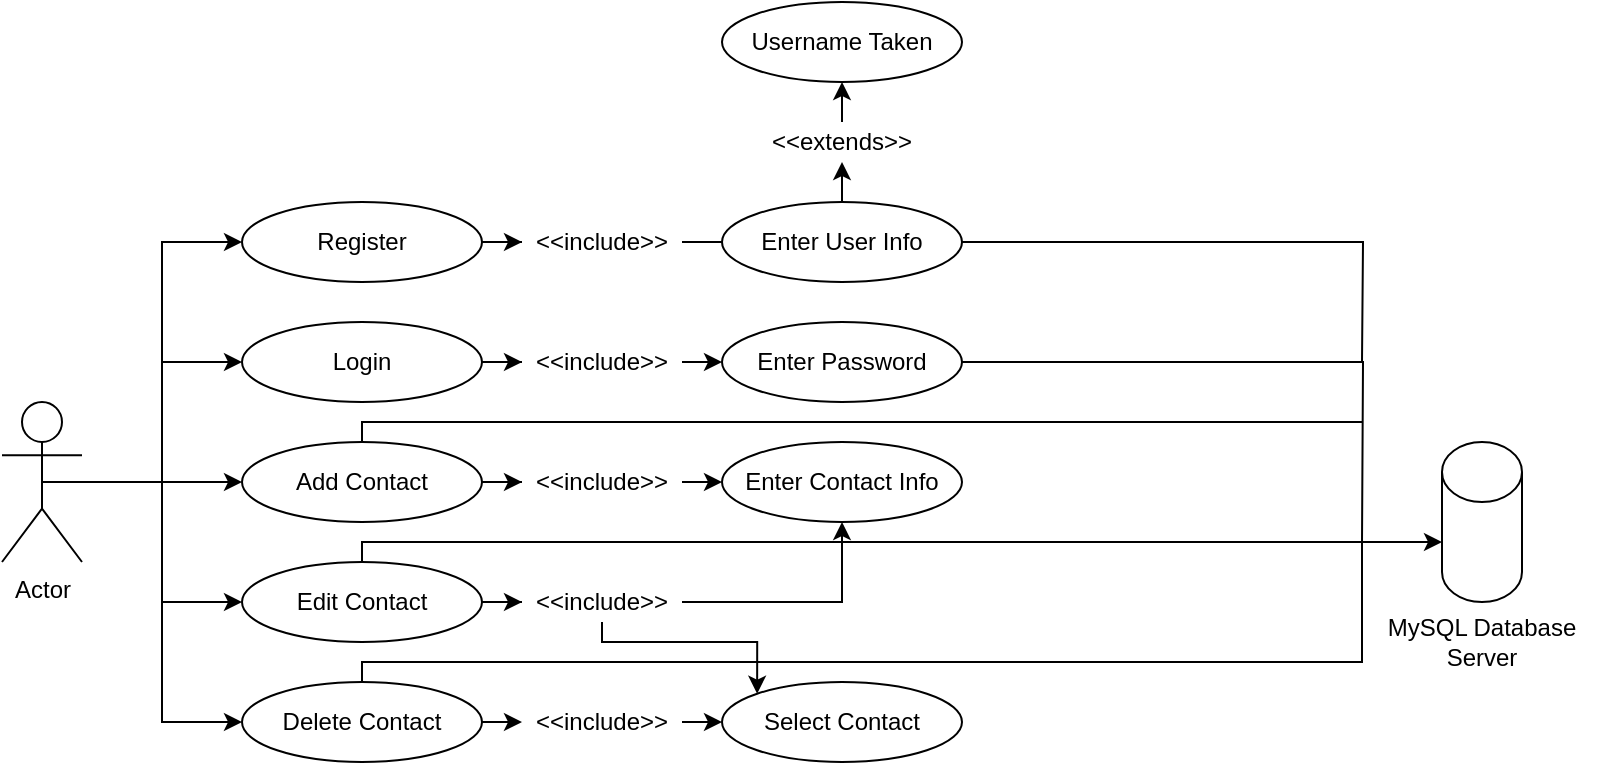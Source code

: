 <mxfile version="13.6.6" type="github">
  <diagram id="ournAG2Iq5no_DVx5JI3" name="Page-1">
    <mxGraphModel dx="1038" dy="575" grid="1" gridSize="10" guides="1" tooltips="1" connect="1" arrows="1" fold="1" page="1" pageScale="1" pageWidth="850" pageHeight="1100" math="0" shadow="0">
      <root>
        <mxCell id="0" />
        <mxCell id="1" parent="0" />
        <mxCell id="oQQAV7WlmfNfY7A_2i-B-12" style="edgeStyle=orthogonalEdgeStyle;rounded=0;orthogonalLoop=1;jettySize=auto;html=1;exitX=0.5;exitY=0.5;exitDx=0;exitDy=0;exitPerimeter=0;" edge="1" parent="1" source="oQQAV7WlmfNfY7A_2i-B-1" target="oQQAV7WlmfNfY7A_2i-B-11">
          <mxGeometry relative="1" as="geometry">
            <Array as="points">
              <mxPoint x="120" y="300" />
              <mxPoint x="120" y="180" />
            </Array>
          </mxGeometry>
        </mxCell>
        <mxCell id="oQQAV7WlmfNfY7A_2i-B-13" style="edgeStyle=orthogonalEdgeStyle;rounded=0;orthogonalLoop=1;jettySize=auto;html=1;exitX=0.5;exitY=0.5;exitDx=0;exitDy=0;exitPerimeter=0;" edge="1" parent="1" source="oQQAV7WlmfNfY7A_2i-B-1" target="oQQAV7WlmfNfY7A_2i-B-10">
          <mxGeometry relative="1" as="geometry">
            <Array as="points">
              <mxPoint x="120" y="300" />
              <mxPoint x="120" y="240" />
            </Array>
          </mxGeometry>
        </mxCell>
        <mxCell id="oQQAV7WlmfNfY7A_2i-B-37" style="edgeStyle=orthogonalEdgeStyle;rounded=0;orthogonalLoop=1;jettySize=auto;html=1;exitX=0.5;exitY=0.5;exitDx=0;exitDy=0;exitPerimeter=0;entryX=0;entryY=0.5;entryDx=0;entryDy=0;" edge="1" parent="1" source="oQQAV7WlmfNfY7A_2i-B-1" target="oQQAV7WlmfNfY7A_2i-B-36">
          <mxGeometry relative="1" as="geometry" />
        </mxCell>
        <mxCell id="oQQAV7WlmfNfY7A_2i-B-48" style="edgeStyle=orthogonalEdgeStyle;rounded=0;orthogonalLoop=1;jettySize=auto;html=1;exitX=0.5;exitY=0.5;exitDx=0;exitDy=0;exitPerimeter=0;entryX=0;entryY=0.5;entryDx=0;entryDy=0;" edge="1" parent="1" source="oQQAV7WlmfNfY7A_2i-B-1" target="oQQAV7WlmfNfY7A_2i-B-44">
          <mxGeometry relative="1" as="geometry" />
        </mxCell>
        <mxCell id="oQQAV7WlmfNfY7A_2i-B-50" style="edgeStyle=orthogonalEdgeStyle;rounded=0;orthogonalLoop=1;jettySize=auto;html=1;exitX=0.5;exitY=0.5;exitDx=0;exitDy=0;exitPerimeter=0;entryX=0;entryY=0.5;entryDx=0;entryDy=0;" edge="1" parent="1" source="oQQAV7WlmfNfY7A_2i-B-1" target="oQQAV7WlmfNfY7A_2i-B-49">
          <mxGeometry relative="1" as="geometry" />
        </mxCell>
        <mxCell id="oQQAV7WlmfNfY7A_2i-B-1" value="Actor" style="shape=umlActor;verticalLabelPosition=bottom;verticalAlign=top;html=1;outlineConnect=0;" vertex="1" parent="1">
          <mxGeometry x="40" y="260" width="40" height="80" as="geometry" />
        </mxCell>
        <mxCell id="oQQAV7WlmfNfY7A_2i-B-5" value="" style="shape=cylinder2;whiteSpace=wrap;html=1;boundedLbl=1;backgroundOutline=1;size=15;" vertex="1" parent="1">
          <mxGeometry x="760" y="280" width="40" height="80" as="geometry" />
        </mxCell>
        <mxCell id="oQQAV7WlmfNfY7A_2i-B-6" value="MySQL Database Server" style="text;html=1;strokeColor=none;fillColor=none;align=center;verticalAlign=middle;whiteSpace=wrap;rounded=0;" vertex="1" parent="1">
          <mxGeometry x="720" y="360" width="120" height="40" as="geometry" />
        </mxCell>
        <mxCell id="oQQAV7WlmfNfY7A_2i-B-33" style="edgeStyle=orthogonalEdgeStyle;rounded=0;orthogonalLoop=1;jettySize=auto;html=1;exitX=1;exitY=0.5;exitDx=0;exitDy=0;" edge="1" parent="1" source="oQQAV7WlmfNfY7A_2i-B-10" target="oQQAV7WlmfNfY7A_2i-B-32">
          <mxGeometry relative="1" as="geometry" />
        </mxCell>
        <mxCell id="oQQAV7WlmfNfY7A_2i-B-10" value="Login" style="ellipse;whiteSpace=wrap;html=1;" vertex="1" parent="1">
          <mxGeometry x="160" y="220" width="120" height="40" as="geometry" />
        </mxCell>
        <mxCell id="oQQAV7WlmfNfY7A_2i-B-29" style="edgeStyle=orthogonalEdgeStyle;rounded=0;orthogonalLoop=1;jettySize=auto;html=1;exitX=1;exitY=0.5;exitDx=0;exitDy=0;" edge="1" parent="1" source="oQQAV7WlmfNfY7A_2i-B-11" target="oQQAV7WlmfNfY7A_2i-B-28">
          <mxGeometry relative="1" as="geometry" />
        </mxCell>
        <mxCell id="oQQAV7WlmfNfY7A_2i-B-11" value="Register" style="ellipse;whiteSpace=wrap;html=1;" vertex="1" parent="1">
          <mxGeometry x="160" y="160" width="120" height="40" as="geometry" />
        </mxCell>
        <mxCell id="oQQAV7WlmfNfY7A_2i-B-75" style="edgeStyle=orthogonalEdgeStyle;rounded=0;orthogonalLoop=1;jettySize=auto;html=1;exitX=1;exitY=0.5;exitDx=0;exitDy=0;endArrow=none;endFill=0;" edge="1" parent="1" source="oQQAV7WlmfNfY7A_2i-B-17">
          <mxGeometry relative="1" as="geometry">
            <mxPoint x="720" y="240" as="targetPoint" />
          </mxGeometry>
        </mxCell>
        <mxCell id="oQQAV7WlmfNfY7A_2i-B-14" value="Username Taken" style="ellipse;whiteSpace=wrap;html=1;" vertex="1" parent="1">
          <mxGeometry x="400" y="60" width="120" height="40" as="geometry" />
        </mxCell>
        <mxCell id="oQQAV7WlmfNfY7A_2i-B-72" style="edgeStyle=orthogonalEdgeStyle;rounded=0;orthogonalLoop=1;jettySize=auto;html=1;exitX=0.5;exitY=0;exitDx=0;exitDy=0;entryX=0.5;entryY=1;entryDx=0;entryDy=0;endArrow=classic;endFill=1;" edge="1" parent="1" source="oQQAV7WlmfNfY7A_2i-B-17" target="oQQAV7WlmfNfY7A_2i-B-20">
          <mxGeometry relative="1" as="geometry" />
        </mxCell>
        <mxCell id="oQQAV7WlmfNfY7A_2i-B-17" value="Enter User Info" style="ellipse;whiteSpace=wrap;html=1;" vertex="1" parent="1">
          <mxGeometry x="400" y="160" width="120" height="40" as="geometry" />
        </mxCell>
        <mxCell id="oQQAV7WlmfNfY7A_2i-B-73" style="edgeStyle=orthogonalEdgeStyle;rounded=0;orthogonalLoop=1;jettySize=auto;html=1;exitX=0.5;exitY=0;exitDx=0;exitDy=0;entryX=0.5;entryY=1;entryDx=0;entryDy=0;endArrow=classic;endFill=1;" edge="1" parent="1" source="oQQAV7WlmfNfY7A_2i-B-20" target="oQQAV7WlmfNfY7A_2i-B-14">
          <mxGeometry relative="1" as="geometry" />
        </mxCell>
        <mxCell id="oQQAV7WlmfNfY7A_2i-B-20" value="&amp;lt;&amp;lt;extends&amp;gt;&amp;gt;" style="text;html=1;strokeColor=none;fillColor=none;align=center;verticalAlign=middle;whiteSpace=wrap;rounded=0;" vertex="1" parent="1">
          <mxGeometry x="420" y="120" width="80" height="20" as="geometry" />
        </mxCell>
        <mxCell id="oQQAV7WlmfNfY7A_2i-B-22" style="edgeStyle=orthogonalEdgeStyle;rounded=0;orthogonalLoop=1;jettySize=auto;html=1;exitX=0.5;exitY=1;exitDx=0;exitDy=0;" edge="1" parent="1" source="oQQAV7WlmfNfY7A_2i-B-20" target="oQQAV7WlmfNfY7A_2i-B-20">
          <mxGeometry relative="1" as="geometry" />
        </mxCell>
        <mxCell id="oQQAV7WlmfNfY7A_2i-B-69" style="edgeStyle=orthogonalEdgeStyle;rounded=0;orthogonalLoop=1;jettySize=auto;html=1;exitX=1;exitY=0.5;exitDx=0;exitDy=0;entryX=0;entryY=0.5;entryDx=0;entryDy=0;endArrow=none;endFill=0;" edge="1" parent="1" source="oQQAV7WlmfNfY7A_2i-B-28" target="oQQAV7WlmfNfY7A_2i-B-17">
          <mxGeometry relative="1" as="geometry" />
        </mxCell>
        <mxCell id="oQQAV7WlmfNfY7A_2i-B-28" value="&amp;lt;&amp;lt;include&amp;gt;&amp;gt;" style="text;html=1;strokeColor=none;fillColor=none;align=center;verticalAlign=middle;whiteSpace=wrap;rounded=0;" vertex="1" parent="1">
          <mxGeometry x="300" y="170" width="80" height="20" as="geometry" />
        </mxCell>
        <mxCell id="oQQAV7WlmfNfY7A_2i-B-79" style="edgeStyle=orthogonalEdgeStyle;rounded=0;orthogonalLoop=1;jettySize=auto;html=1;exitX=1;exitY=0.5;exitDx=0;exitDy=0;endArrow=none;endFill=0;" edge="1" parent="1" source="oQQAV7WlmfNfY7A_2i-B-31">
          <mxGeometry relative="1" as="geometry">
            <mxPoint x="720" y="330" as="targetPoint" />
          </mxGeometry>
        </mxCell>
        <mxCell id="oQQAV7WlmfNfY7A_2i-B-31" value="Enter Password" style="ellipse;whiteSpace=wrap;html=1;" vertex="1" parent="1">
          <mxGeometry x="400" y="220" width="120" height="40" as="geometry" />
        </mxCell>
        <mxCell id="oQQAV7WlmfNfY7A_2i-B-34" style="edgeStyle=orthogonalEdgeStyle;rounded=0;orthogonalLoop=1;jettySize=auto;html=1;exitX=1;exitY=0.5;exitDx=0;exitDy=0;entryX=0;entryY=0.5;entryDx=0;entryDy=0;" edge="1" parent="1" source="oQQAV7WlmfNfY7A_2i-B-32" target="oQQAV7WlmfNfY7A_2i-B-31">
          <mxGeometry relative="1" as="geometry" />
        </mxCell>
        <mxCell id="oQQAV7WlmfNfY7A_2i-B-32" value="&amp;lt;&amp;lt;include&amp;gt;&amp;gt;" style="text;html=1;strokeColor=none;fillColor=none;align=center;verticalAlign=middle;whiteSpace=wrap;rounded=0;" vertex="1" parent="1">
          <mxGeometry x="300" y="230" width="80" height="20" as="geometry" />
        </mxCell>
        <mxCell id="oQQAV7WlmfNfY7A_2i-B-41" style="edgeStyle=orthogonalEdgeStyle;rounded=0;orthogonalLoop=1;jettySize=auto;html=1;exitX=1;exitY=0.5;exitDx=0;exitDy=0;" edge="1" parent="1" source="oQQAV7WlmfNfY7A_2i-B-36" target="oQQAV7WlmfNfY7A_2i-B-40">
          <mxGeometry relative="1" as="geometry" />
        </mxCell>
        <mxCell id="oQQAV7WlmfNfY7A_2i-B-78" style="edgeStyle=orthogonalEdgeStyle;rounded=0;orthogonalLoop=1;jettySize=auto;html=1;exitX=0.5;exitY=0;exitDx=0;exitDy=0;endArrow=none;endFill=0;" edge="1" parent="1" source="oQQAV7WlmfNfY7A_2i-B-36">
          <mxGeometry relative="1" as="geometry">
            <mxPoint x="720" y="270" as="targetPoint" />
            <Array as="points">
              <mxPoint x="220" y="270" />
            </Array>
          </mxGeometry>
        </mxCell>
        <mxCell id="oQQAV7WlmfNfY7A_2i-B-36" value="Add Contact" style="ellipse;whiteSpace=wrap;html=1;" vertex="1" parent="1">
          <mxGeometry x="160" y="280" width="120" height="40" as="geometry" />
        </mxCell>
        <mxCell id="oQQAV7WlmfNfY7A_2i-B-38" value="Enter Contact Info" style="ellipse;whiteSpace=wrap;html=1;" vertex="1" parent="1">
          <mxGeometry x="400" y="280" width="120" height="40" as="geometry" />
        </mxCell>
        <mxCell id="oQQAV7WlmfNfY7A_2i-B-42" style="edgeStyle=orthogonalEdgeStyle;rounded=0;orthogonalLoop=1;jettySize=auto;html=1;exitX=1;exitY=0.5;exitDx=0;exitDy=0;entryX=0;entryY=0.5;entryDx=0;entryDy=0;" edge="1" parent="1" source="oQQAV7WlmfNfY7A_2i-B-40" target="oQQAV7WlmfNfY7A_2i-B-38">
          <mxGeometry relative="1" as="geometry" />
        </mxCell>
        <mxCell id="oQQAV7WlmfNfY7A_2i-B-40" value="&amp;lt;&amp;lt;include&amp;gt;&amp;gt;" style="text;html=1;strokeColor=none;fillColor=none;align=center;verticalAlign=middle;whiteSpace=wrap;rounded=0;" vertex="1" parent="1">
          <mxGeometry x="300" y="290" width="80" height="20" as="geometry" />
        </mxCell>
        <mxCell id="oQQAV7WlmfNfY7A_2i-B-46" style="edgeStyle=orthogonalEdgeStyle;rounded=0;orthogonalLoop=1;jettySize=auto;html=1;exitX=1;exitY=0.5;exitDx=0;exitDy=0;" edge="1" parent="1" source="oQQAV7WlmfNfY7A_2i-B-44" target="oQQAV7WlmfNfY7A_2i-B-45">
          <mxGeometry relative="1" as="geometry" />
        </mxCell>
        <mxCell id="oQQAV7WlmfNfY7A_2i-B-67" style="edgeStyle=orthogonalEdgeStyle;rounded=0;orthogonalLoop=1;jettySize=auto;html=1;exitX=0.5;exitY=0;exitDx=0;exitDy=0;" edge="1" parent="1" source="oQQAV7WlmfNfY7A_2i-B-44" target="oQQAV7WlmfNfY7A_2i-B-5">
          <mxGeometry relative="1" as="geometry">
            <mxPoint x="220" y="330" as="targetPoint" />
            <Array as="points">
              <mxPoint x="220" y="330" />
            </Array>
          </mxGeometry>
        </mxCell>
        <mxCell id="oQQAV7WlmfNfY7A_2i-B-44" value="Edit Contact" style="ellipse;whiteSpace=wrap;html=1;" vertex="1" parent="1">
          <mxGeometry x="160" y="340" width="120" height="40" as="geometry" />
        </mxCell>
        <mxCell id="oQQAV7WlmfNfY7A_2i-B-56" style="edgeStyle=orthogonalEdgeStyle;rounded=0;orthogonalLoop=1;jettySize=auto;html=1;exitX=1;exitY=0.5;exitDx=0;exitDy=0;entryX=0.5;entryY=1;entryDx=0;entryDy=0;" edge="1" parent="1" source="oQQAV7WlmfNfY7A_2i-B-45" target="oQQAV7WlmfNfY7A_2i-B-38">
          <mxGeometry relative="1" as="geometry" />
        </mxCell>
        <mxCell id="oQQAV7WlmfNfY7A_2i-B-58" style="edgeStyle=orthogonalEdgeStyle;rounded=0;orthogonalLoop=1;jettySize=auto;html=1;exitX=0.5;exitY=1;exitDx=0;exitDy=0;entryX=0;entryY=0;entryDx=0;entryDy=0;" edge="1" parent="1" source="oQQAV7WlmfNfY7A_2i-B-45" target="oQQAV7WlmfNfY7A_2i-B-51">
          <mxGeometry relative="1" as="geometry">
            <Array as="points">
              <mxPoint x="340" y="380" />
              <mxPoint x="418" y="380" />
            </Array>
          </mxGeometry>
        </mxCell>
        <mxCell id="oQQAV7WlmfNfY7A_2i-B-45" value="&amp;lt;&amp;lt;include&amp;gt;&amp;gt;" style="text;html=1;strokeColor=none;fillColor=none;align=center;verticalAlign=middle;whiteSpace=wrap;rounded=0;" vertex="1" parent="1">
          <mxGeometry x="300" y="350" width="80" height="20" as="geometry" />
        </mxCell>
        <mxCell id="oQQAV7WlmfNfY7A_2i-B-61" style="edgeStyle=orthogonalEdgeStyle;rounded=0;orthogonalLoop=1;jettySize=auto;html=1;exitX=1;exitY=0.5;exitDx=0;exitDy=0;entryX=0;entryY=0.5;entryDx=0;entryDy=0;" edge="1" parent="1" source="oQQAV7WlmfNfY7A_2i-B-49" target="oQQAV7WlmfNfY7A_2i-B-60">
          <mxGeometry relative="1" as="geometry" />
        </mxCell>
        <mxCell id="oQQAV7WlmfNfY7A_2i-B-68" style="edgeStyle=orthogonalEdgeStyle;rounded=0;orthogonalLoop=1;jettySize=auto;html=1;exitX=0.5;exitY=0;exitDx=0;exitDy=0;endArrow=none;endFill=0;" edge="1" parent="1" source="oQQAV7WlmfNfY7A_2i-B-49">
          <mxGeometry relative="1" as="geometry">
            <mxPoint x="720" y="330" as="targetPoint" />
            <Array as="points">
              <mxPoint x="220" y="390" />
              <mxPoint x="720" y="390" />
            </Array>
          </mxGeometry>
        </mxCell>
        <mxCell id="oQQAV7WlmfNfY7A_2i-B-49" value="Delete Contact" style="ellipse;whiteSpace=wrap;html=1;" vertex="1" parent="1">
          <mxGeometry x="160" y="400" width="120" height="40" as="geometry" />
        </mxCell>
        <mxCell id="oQQAV7WlmfNfY7A_2i-B-54" style="edgeStyle=orthogonalEdgeStyle;rounded=0;orthogonalLoop=1;jettySize=auto;html=1;exitX=0.5;exitY=0;exitDx=0;exitDy=0;" edge="1" parent="1" source="oQQAV7WlmfNfY7A_2i-B-51">
          <mxGeometry relative="1" as="geometry">
            <mxPoint x="460" y="400" as="targetPoint" />
          </mxGeometry>
        </mxCell>
        <mxCell id="oQQAV7WlmfNfY7A_2i-B-51" value="Select Contact" style="ellipse;whiteSpace=wrap;html=1;" vertex="1" parent="1">
          <mxGeometry x="400" y="400" width="120" height="40" as="geometry" />
        </mxCell>
        <mxCell id="oQQAV7WlmfNfY7A_2i-B-62" style="edgeStyle=orthogonalEdgeStyle;rounded=0;orthogonalLoop=1;jettySize=auto;html=1;exitX=1;exitY=0.5;exitDx=0;exitDy=0;entryX=0;entryY=0.5;entryDx=0;entryDy=0;" edge="1" parent="1" source="oQQAV7WlmfNfY7A_2i-B-60" target="oQQAV7WlmfNfY7A_2i-B-51">
          <mxGeometry relative="1" as="geometry" />
        </mxCell>
        <mxCell id="oQQAV7WlmfNfY7A_2i-B-60" value="&amp;lt;&amp;lt;include&amp;gt;&amp;gt;" style="text;html=1;strokeColor=none;fillColor=none;align=center;verticalAlign=middle;whiteSpace=wrap;rounded=0;" vertex="1" parent="1">
          <mxGeometry x="300" y="410" width="80" height="20" as="geometry" />
        </mxCell>
      </root>
    </mxGraphModel>
  </diagram>
</mxfile>
